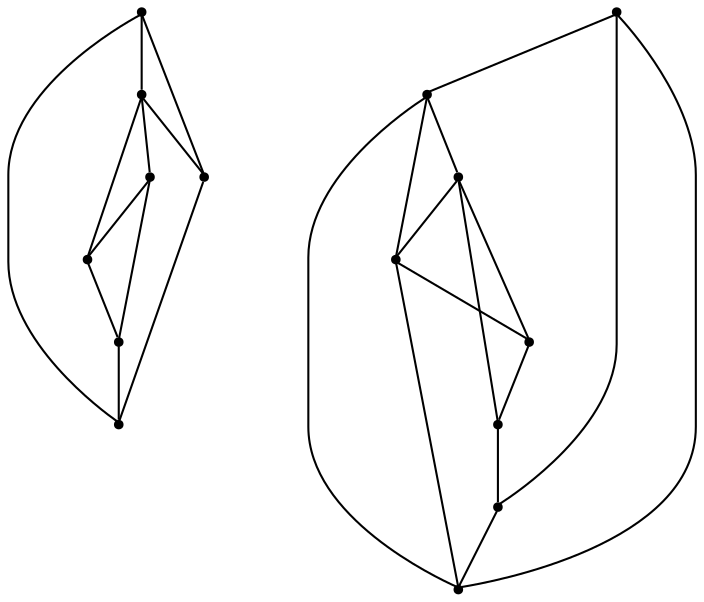 graph {
  node [shape=point,comment="{\"directed\":false,\"doi\":\"10.1007/978-3-642-00219-9_13\",\"figure\":\"4 (2)\"}"]

  v0 [pos="1329.2759991313135,1125.9274169367004"]
  v1 [pos="1329.2759991313135,1414.6142887369788"]
  v2 [pos="1329.2759991313135,1065.4345921741829"]
  v3 [pos="1206.370042312977,1168.7013136800126"]
  v4 [pos="1278.365910197413,1168.7013136800126"]
  v5 [pos="1329.2759991313135,1354.1229056063562"]
  v6 [pos="1206.370042312977,1457.3895423103095"]
  v7 [pos="1278.365910197413,1457.3895423103097"]
  v8 [pos="1242.367626314385,1016.6459951597267"]
  v9 [pos="1155.4606108436285,1125.9274169367004"]
  v10 [pos="1278.365910197413,1311.349008863044"]
  v11 [pos="1206.3700423129767,1311.349008863044"]
  v12 [pos="1155.4606108436285,1414.6142887369786"]
  v13 [pos="1155.460610843629,1065.4345921741826"]
  v14 [pos="1155.460610843629,1354.1229056063562"]

  v0 -- v4 [id="-1",pos="1329.2759991313135,1125.9274169367004 1322.7296708811107,1141.9057743175338 1309.186241225714,1154.5316019216623 1289.400561949264,1164.128881318063 1285.736560028196,1165.9061121515829 1282.0726171803412,1167.475675391973 1278.365910197413,1168.7013136800126"]
  v12 -- v10 [id="-2",pos="1155.4606108436285,1414.6142887369786 1278.365910197413,1311.349008863044 1278.365910197413,1311.349008863044 1278.365910197413,1311.349008863044"]
  v13 -- v3 [id="-3",pos="1155.460610843629,1065.4345921741826 1206.370042312977,1168.7013136800126 1206.370042312977,1168.7013136800126 1206.370042312977,1168.7013136800126"]
  v11 -- v1 [id="-4",pos="1206.3700423129767,1311.349008863044 1329.2759991313135,1414.6142887369788 1329.2759991313135,1414.6142887369788 1329.2759991313135,1414.6142887369788"]
  v11 -- v12 [id="-5",pos="1206.3700423129767,1311.349008863044 1155.4606108436285,1414.6142887369786 1155.4606108436285,1414.6142887369786 1155.4606108436285,1414.6142887369786"]
  v8 -- v0 [id="-6",pos="1242.367626314385,1016.6459951597267 1329.2759991313135,1125.9274169367004 1329.2759991313135,1125.9274169367004 1329.2759991313135,1125.9274169367004"]
  v8 -- v9 [id="-7",pos="1242.367626314385,1016.6459951597267 1155.4606108436285,1125.9274169367004 1155.4606108436285,1125.9274169367004 1155.4606108436285,1125.9274169367004"]
  v1 -- v10 [id="-8",pos="1329.2759991313135,1414.6142887369788 1278.365910197413,1311.349008863044 1278.365910197413,1311.349008863044 1278.365910197413,1311.349008863044"]
  v5 -- v7 [id="-9",pos="1329.2759991313135,1354.1229056063562 1278.365910197413,1457.3895423103097 1278.365910197413,1457.3895423103097 1278.365910197413,1457.3895423103097"]
  v2 -- v4 [id="-10",pos="1329.2759991313135,1065.4345921741829 1278.365910197413,1168.7013136800126 1278.365910197413,1168.7013136800126 1278.365910197413,1168.7013136800126"]
  v14 -- v12 [id="-11",pos="1155.460610843629,1354.1229056063562 1150.4345543094478,1362.9525726786137 1148.299719025368,1373.1422160528073 1148.299719025368,1384.367070737896 1148.299719025368,1395.5938094092974 1150.4346638740913,1405.7841404290832 1155.4606108436285,1414.6142887369786"]
  v14 -- v11 [id="-12",pos="1155.460610843629,1354.1229056063562 1162.0053156212925,1338.1447120056973 1175.5488170097967,1325.518739187255 1195.3346906795057,1315.9215260268697 1198.99806155072,1314.1446012852357 1202.6613733690674,1312.575272609848 1206.3700423129767,1311.349008863044"]
  v13 -- v8 [id="-13",pos="1155.460610843629,1065.4345921741826 1162.00533067366,1049.4563845409089 1175.548828004893,1036.8304204218687 1195.3346906795057,1027.2332125946964 1211.0213379734037,1019.6243119978585 1226.7069024891737,1015.8218711322033 1242.367626314385,1016.6459951597267"]
  v13 -- v9 [id="-14",pos="1155.460610843629,1065.4345921741826 1150.4345583667073,1074.2642905274142 1148.299719025368,1084.4539722185536 1148.299719025368,1095.678884508537 1148.299719025368,1106.9057212991913 1150.4347011921611,1117.0966692944664 1155.4606108436285,1125.9274169367004"]
  v11 -- v10 [id="-15",pos="1206.3700423129767,1311.349008863044 1230.3533067104595,1302.281452057598 1254.3800263979047,1302.2812142056614 1278.365910197413,1311.349008863044"]
  v9 -- v3 [id="-16",pos="1155.4606108436285,1125.9274169367004 1162.0058605471365,1141.9060342266953 1175.5492150525042,1154.531700704253 1195.3346906795057,1164.128881318063 1198.9980519077333,1165.9058013823487 1202.6613540834046,1167.4751264732847 1206.370042312977,1168.7013136800126"]
  v10 -- v5 [id="-17",pos="1278.365910197413,1311.349008863044 1282.0725994944899,1312.5747243766796 1285.7365511851276,1314.1442909040034 1289.400561949264,1315.9215260268697 1309.1866392935244,1325.5188379803697 1322.7302158387356,1338.1449719479742 1329.2759991313135,1354.1229056063562"]
  v8 -- v2 [id="-18",pos="1242.367626314385,1016.6459951597267 1258.0614718228758,1015.8299046201355 1273.730476639601,1019.6323454857907 1289.400561949264,1027.2332125946964 1309.1866282976791,1036.83051921462 1322.7302007854141,1049.456644482195 1329.2759991313135,1065.4345921741829"]
  v7 -- v6 [id="-19",pos="1278.365910197413,1457.3895423103097 1254.3800424808767,1466.4575137403185 1230.3532858283675,1466.457275293346 1206.370042312977,1457.3895423103095"]
  v7 -- v1 [id="-20",pos="1278.365910197413,1457.3895423103097 1282.0726348661892,1456.163981247865 1285.7365688712625,1454.5944212944105 1289.400561949264,1452.8171947502362 1309.1863423716732,1443.2172978433953 1322.7298093511172,1430.5920124613565 1329.2759991313135,1414.6142887369788"]
  v5 -- v1 [id="-21",pos="1329.2759991313135,1354.1229056063562 1334.3007734758125,1362.9529314066451 1336.435533603402,1373.1424136390367 1336.435533603402,1384.367070737896 1336.435533603402,1395.5936118021714 1334.300663910361,1405.783781699111 1329.2759991313135,1414.6142887369788"]
  v4 -- v3 [id="-22",pos="1278.365910197413,1168.7013136800126 1254.3800344393926,1177.7691967237067 1230.3532962694144,1177.7689585742528 1206.370042312977,1168.7013136800126"]
  v6 -- v12 [id="-23",pos="1206.370042312977,1457.3895423103095 1202.6613347977413,1456.1634316436555 1198.9980422647461,1454.5941101371736 1195.3346906795057,1452.8171947502362 1175.549113924232,1443.2173966610037 1162.0057221006869,1430.5922723805995 1155.4606108436285,1414.6142887369786"]
  v2 -- v0 [id="-24",pos="1329.2759991313135,1065.4345921741829 1334.300769418348,1074.2646492551341 1336.435533603402,1084.4541698048824 1336.435533603402,1095.678884508537 1336.435533603402,1106.9055237092261 1334.3006265864212,1117.0963105770647 1329.2759991313135,1125.9274169367004"]
  v14 -- v6 [id="-25",pos="1155.460610843629,1354.1229056063562 1206.370042312977,1457.3895423103095 1206.370042312977,1457.3895423103095 1206.370042312977,1457.3895423103095"]
}